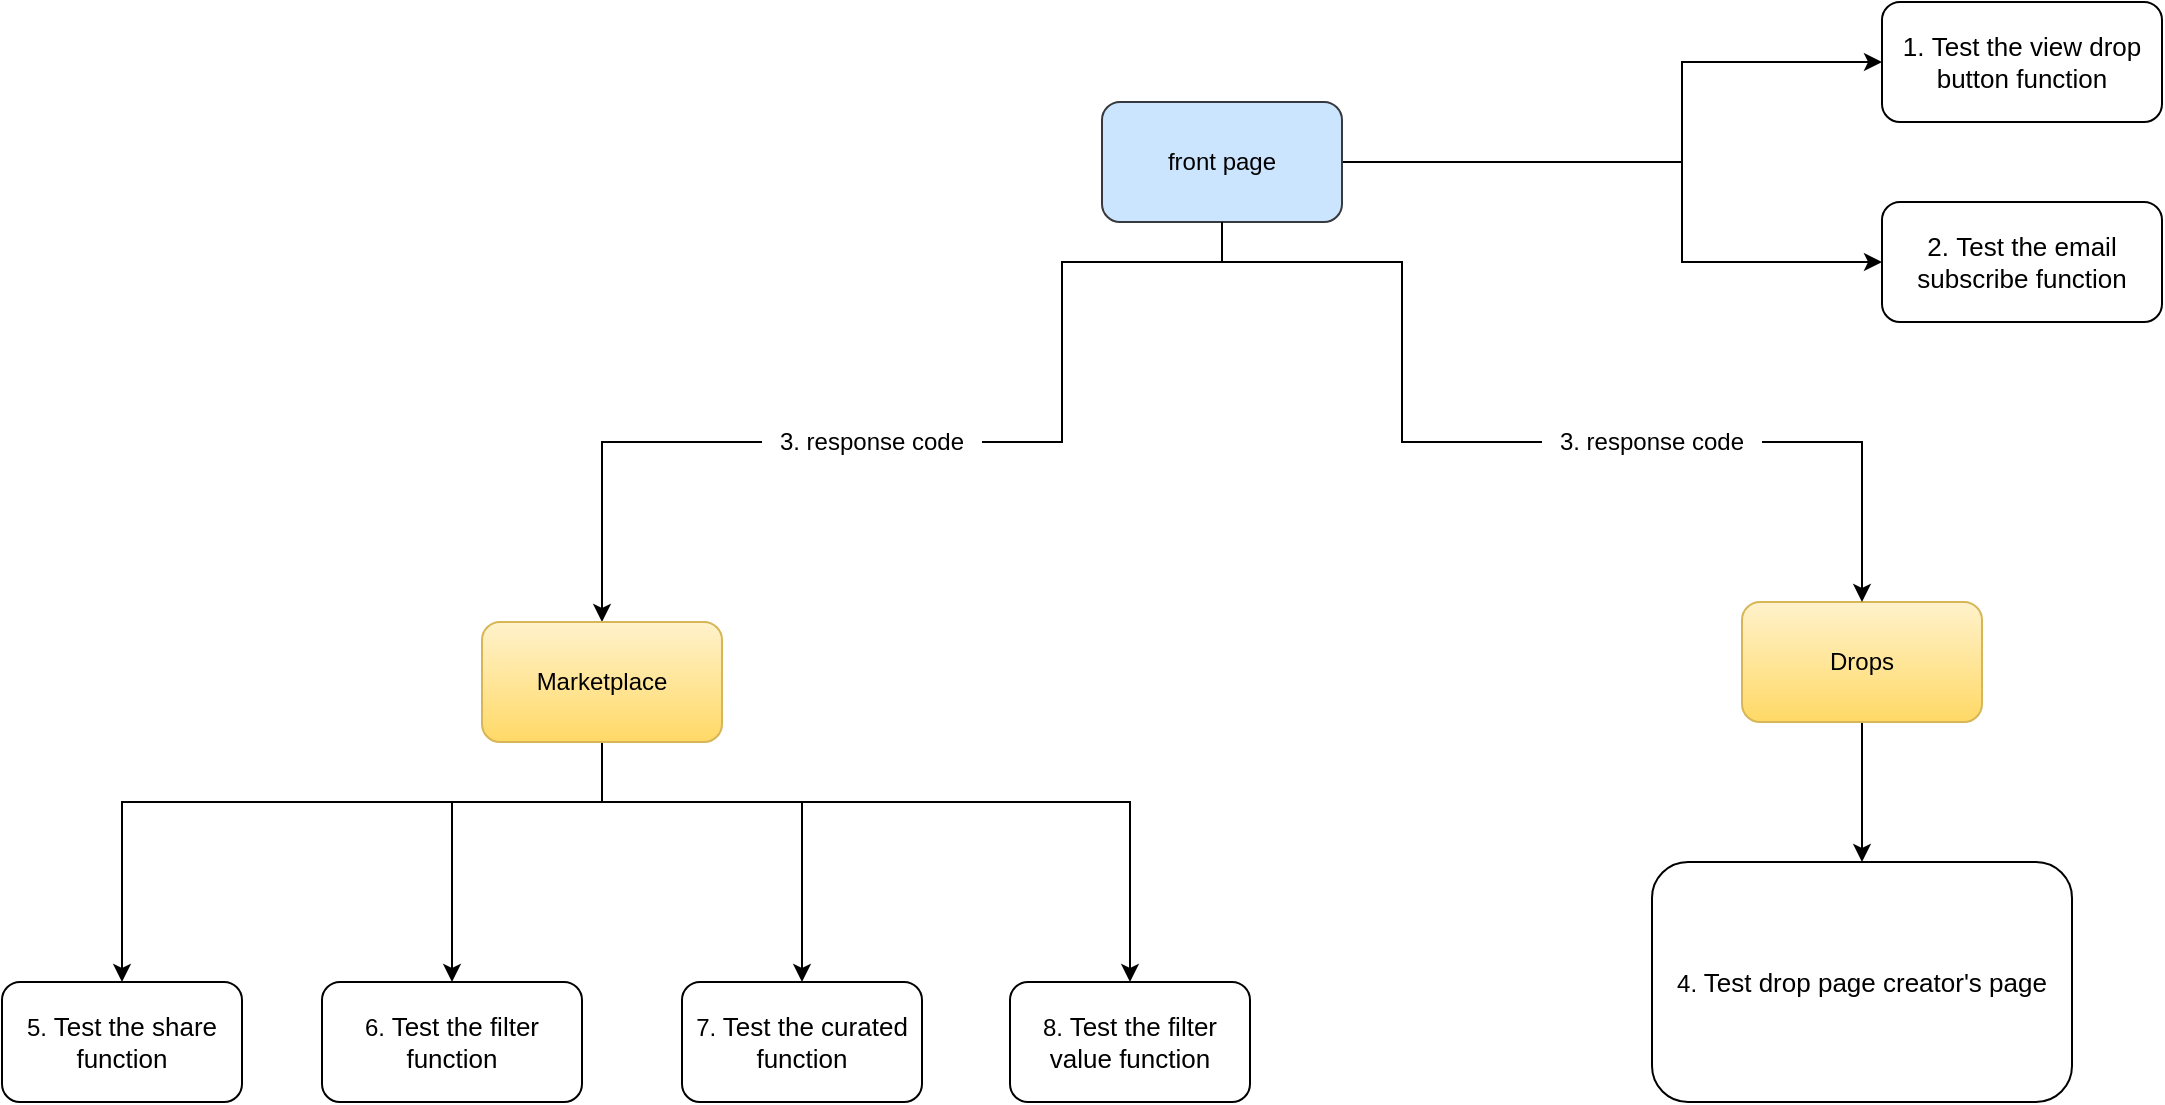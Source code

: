 <mxfile version="15.5.4" type="github">
  <diagram id="5oXXbUOIRH0KsaZbi8Xv" name="Page-1">
    <mxGraphModel dx="2249" dy="762" grid="1" gridSize="10" guides="1" tooltips="1" connect="1" arrows="1" fold="1" page="1" pageScale="1" pageWidth="827" pageHeight="1169" math="0" shadow="0">
      <root>
        <mxCell id="0" />
        <mxCell id="1" parent="0" />
        <mxCell id="Pb2vPnEI88busnvTTvsV-6" value="" style="edgeStyle=orthogonalEdgeStyle;rounded=0;orthogonalLoop=1;jettySize=auto;html=1;" edge="1" parent="1" source="Pb2vPnEI88busnvTTvsV-1" target="Pb2vPnEI88busnvTTvsV-5">
          <mxGeometry relative="1" as="geometry">
            <Array as="points">
              <mxPoint x="630" y="110" />
              <mxPoint x="630" y="60" />
            </Array>
          </mxGeometry>
        </mxCell>
        <mxCell id="Pb2vPnEI88busnvTTvsV-9" value="" style="edgeStyle=orthogonalEdgeStyle;rounded=0;orthogonalLoop=1;jettySize=auto;html=1;" edge="1" parent="1" source="Pb2vPnEI88busnvTTvsV-1" target="Pb2vPnEI88busnvTTvsV-8">
          <mxGeometry relative="1" as="geometry">
            <Array as="points">
              <mxPoint x="630" y="110" />
              <mxPoint x="630" y="160" />
            </Array>
          </mxGeometry>
        </mxCell>
        <mxCell id="Pb2vPnEI88busnvTTvsV-10" style="edgeStyle=orthogonalEdgeStyle;rounded=0;orthogonalLoop=1;jettySize=auto;html=1;startArrow=none;" edge="1" parent="1" source="Pb2vPnEI88busnvTTvsV-12" target="Pb2vPnEI88busnvTTvsV-2">
          <mxGeometry relative="1" as="geometry" />
        </mxCell>
        <mxCell id="Pb2vPnEI88busnvTTvsV-1" value="front page" style="rounded=1;whiteSpace=wrap;html=1;fillColor=#cce5ff;strokeColor=#36393d;" vertex="1" parent="1">
          <mxGeometry x="340" y="80" width="120" height="60" as="geometry" />
        </mxCell>
        <mxCell id="Pb2vPnEI88busnvTTvsV-19" value="" style="edgeStyle=orthogonalEdgeStyle;rounded=0;orthogonalLoop=1;jettySize=auto;html=1;" edge="1" parent="1" source="Pb2vPnEI88busnvTTvsV-2" target="Pb2vPnEI88busnvTTvsV-18">
          <mxGeometry relative="1" as="geometry">
            <Array as="points">
              <mxPoint x="90" y="430" />
              <mxPoint x="-150" y="430" />
            </Array>
          </mxGeometry>
        </mxCell>
        <mxCell id="Pb2vPnEI88busnvTTvsV-21" value="" style="edgeStyle=orthogonalEdgeStyle;rounded=0;orthogonalLoop=1;jettySize=auto;html=1;" edge="1" parent="1" source="Pb2vPnEI88busnvTTvsV-2" target="Pb2vPnEI88busnvTTvsV-20">
          <mxGeometry relative="1" as="geometry">
            <Array as="points">
              <mxPoint x="90" y="430" />
              <mxPoint x="15" y="430" />
            </Array>
          </mxGeometry>
        </mxCell>
        <mxCell id="Pb2vPnEI88busnvTTvsV-24" value="" style="edgeStyle=orthogonalEdgeStyle;rounded=0;orthogonalLoop=1;jettySize=auto;html=1;" edge="1" parent="1" source="Pb2vPnEI88busnvTTvsV-2" target="Pb2vPnEI88busnvTTvsV-23">
          <mxGeometry relative="1" as="geometry">
            <Array as="points">
              <mxPoint x="90" y="430" />
              <mxPoint x="190" y="430" />
            </Array>
          </mxGeometry>
        </mxCell>
        <mxCell id="Pb2vPnEI88busnvTTvsV-28" value="" style="edgeStyle=orthogonalEdgeStyle;rounded=0;orthogonalLoop=1;jettySize=auto;html=1;" edge="1" parent="1" source="Pb2vPnEI88busnvTTvsV-2" target="Pb2vPnEI88busnvTTvsV-27">
          <mxGeometry relative="1" as="geometry">
            <Array as="points">
              <mxPoint x="90" y="430" />
              <mxPoint x="354" y="430" />
            </Array>
          </mxGeometry>
        </mxCell>
        <mxCell id="Pb2vPnEI88busnvTTvsV-2" value="Marketplace" style="rounded=1;whiteSpace=wrap;html=1;fillColor=#fff2cc;gradientColor=#ffd966;strokeColor=#d6b656;" vertex="1" parent="1">
          <mxGeometry x="30" y="340" width="120" height="60" as="geometry" />
        </mxCell>
        <mxCell id="Pb2vPnEI88busnvTTvsV-17" value="" style="edgeStyle=orthogonalEdgeStyle;rounded=0;orthogonalLoop=1;jettySize=auto;html=1;" edge="1" parent="1" source="Pb2vPnEI88busnvTTvsV-3" target="Pb2vPnEI88busnvTTvsV-16">
          <mxGeometry relative="1" as="geometry" />
        </mxCell>
        <mxCell id="Pb2vPnEI88busnvTTvsV-3" value="Drops" style="rounded=1;whiteSpace=wrap;html=1;fillColor=#fff2cc;gradientColor=#ffd966;strokeColor=#d6b656;" vertex="1" parent="1">
          <mxGeometry x="660" y="330" width="120" height="60" as="geometry" />
        </mxCell>
        <mxCell id="Pb2vPnEI88busnvTTvsV-5" value="&lt;span style=&quot;font-family: &amp;#34;arial&amp;#34; ; font-size: 13px ; text-align: left ; background-color: rgb(255 , 255 , 255)&quot;&gt;1.&amp;nbsp;&lt;/span&gt;&lt;span style=&quot;font-family: &amp;#34;arial&amp;#34; ; font-size: 13px ; text-align: left ; background-color: rgb(255 , 255 , 255)&quot;&gt;Test the view drop button function&lt;/span&gt;" style="whiteSpace=wrap;html=1;rounded=1;" vertex="1" parent="1">
          <mxGeometry x="730" y="30" width="140" height="60" as="geometry" />
        </mxCell>
        <mxCell id="Pb2vPnEI88busnvTTvsV-8" value="&lt;span style=&quot;font-family: &amp;#34;arial&amp;#34; ; font-size: 13px ; text-align: left ; background-color: rgb(255 , 255 , 255)&quot;&gt;2.&amp;nbsp;&lt;/span&gt;&lt;span style=&quot;font-family: &amp;#34;arial&amp;#34; ; font-size: 13px ; text-align: left ; background-color: rgb(255 , 255 , 255)&quot;&gt;Test the email subscribe function&lt;/span&gt;" style="whiteSpace=wrap;html=1;rounded=1;" vertex="1" parent="1">
          <mxGeometry x="730" y="130" width="140" height="60" as="geometry" />
        </mxCell>
        <mxCell id="Pb2vPnEI88busnvTTvsV-12" value="3. response code" style="text;html=1;strokeColor=none;fillColor=none;align=center;verticalAlign=middle;whiteSpace=wrap;rounded=0;" vertex="1" parent="1">
          <mxGeometry x="170" y="235" width="110" height="30" as="geometry" />
        </mxCell>
        <mxCell id="Pb2vPnEI88busnvTTvsV-13" value="" style="edgeStyle=orthogonalEdgeStyle;rounded=0;orthogonalLoop=1;jettySize=auto;html=1;endArrow=none;" edge="1" parent="1" source="Pb2vPnEI88busnvTTvsV-1" target="Pb2vPnEI88busnvTTvsV-12">
          <mxGeometry relative="1" as="geometry">
            <mxPoint x="300" y="220" as="sourcePoint" />
            <mxPoint x="210" y="310" as="targetPoint" />
            <Array as="points">
              <mxPoint x="400" y="160" />
              <mxPoint x="320" y="160" />
              <mxPoint x="320" y="250" />
            </Array>
          </mxGeometry>
        </mxCell>
        <mxCell id="Pb2vPnEI88busnvTTvsV-16" value="4.&amp;nbsp;&lt;span style=&quot;font-family: &amp;#34;arial&amp;#34; ; font-size: 13px ; text-align: left ; background-color: rgb(255 , 255 , 255)&quot;&gt;Test drop page creator&#39;s page&lt;/span&gt;" style="whiteSpace=wrap;html=1;rounded=1;" vertex="1" parent="1">
          <mxGeometry x="615" y="460" width="210" height="120" as="geometry" />
        </mxCell>
        <mxCell id="Pb2vPnEI88busnvTTvsV-18" value="5.&amp;nbsp;&lt;span style=&quot;font-family: &amp;#34;arial&amp;#34; ; font-size: 13px ; text-align: left ; background-color: rgb(255 , 255 , 255)&quot;&gt;Test the share function&lt;/span&gt;" style="whiteSpace=wrap;html=1;rounded=1;" vertex="1" parent="1">
          <mxGeometry x="-210" y="520" width="120" height="60" as="geometry" />
        </mxCell>
        <mxCell id="Pb2vPnEI88busnvTTvsV-20" value="6.&amp;nbsp;&lt;span style=&quot;font-family: &amp;#34;arial&amp;#34; ; font-size: 13px ; text-align: left ; background-color: rgb(255 , 255 , 255)&quot;&gt;Test the filter function&lt;/span&gt;" style="whiteSpace=wrap;html=1;rounded=1;" vertex="1" parent="1">
          <mxGeometry x="-50" y="520" width="130" height="60" as="geometry" />
        </mxCell>
        <mxCell id="Pb2vPnEI88busnvTTvsV-23" value="7.&amp;nbsp;&lt;span style=&quot;font-family: &amp;#34;arial&amp;#34; ; font-size: 13px ; text-align: left ; background-color: rgb(255 , 255 , 255)&quot;&gt;Test the curated function&lt;/span&gt;" style="whiteSpace=wrap;html=1;rounded=1;" vertex="1" parent="1">
          <mxGeometry x="130" y="520" width="120" height="60" as="geometry" />
        </mxCell>
        <mxCell id="Pb2vPnEI88busnvTTvsV-27" value="8.&amp;nbsp;&lt;span style=&quot;font-family: &amp;#34;arial&amp;#34; ; font-size: 13px ; text-align: left ; background-color: rgb(255 , 255 , 255)&quot;&gt;Test the filter value function&lt;/span&gt;" style="whiteSpace=wrap;html=1;rounded=1;" vertex="1" parent="1">
          <mxGeometry x="294" y="520" width="120" height="60" as="geometry" />
        </mxCell>
        <mxCell id="Pb2vPnEI88busnvTTvsV-42" style="edgeStyle=orthogonalEdgeStyle;rounded=0;orthogonalLoop=1;jettySize=auto;html=1;entryX=0.5;entryY=0;entryDx=0;entryDy=0;" edge="1" parent="1" source="Pb2vPnEI88busnvTTvsV-38" target="Pb2vPnEI88busnvTTvsV-3">
          <mxGeometry relative="1" as="geometry">
            <Array as="points">
              <mxPoint x="720" y="250" />
              <mxPoint x="720" y="330" />
            </Array>
          </mxGeometry>
        </mxCell>
        <mxCell id="Pb2vPnEI88busnvTTvsV-38" value="3. response code" style="text;html=1;strokeColor=none;fillColor=none;align=center;verticalAlign=middle;whiteSpace=wrap;rounded=0;" vertex="1" parent="1">
          <mxGeometry x="560" y="235" width="110" height="30" as="geometry" />
        </mxCell>
        <mxCell id="Pb2vPnEI88busnvTTvsV-41" value="" style="edgeStyle=orthogonalEdgeStyle;rounded=0;orthogonalLoop=1;jettySize=auto;html=1;endArrow=none;" edge="1" parent="1" source="Pb2vPnEI88busnvTTvsV-1" target="Pb2vPnEI88busnvTTvsV-38">
          <mxGeometry relative="1" as="geometry">
            <mxPoint x="400" y="140" as="sourcePoint" />
            <mxPoint x="730" y="330" as="targetPoint" />
            <Array as="points">
              <mxPoint x="400" y="160" />
              <mxPoint x="490" y="160" />
              <mxPoint x="490" y="250" />
            </Array>
          </mxGeometry>
        </mxCell>
      </root>
    </mxGraphModel>
  </diagram>
</mxfile>
